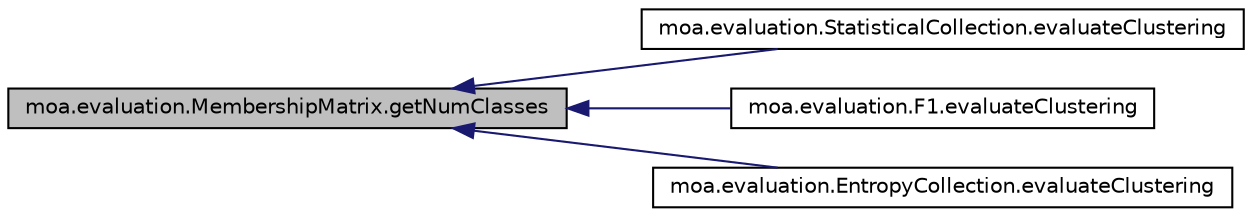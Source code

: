 digraph G
{
  edge [fontname="Helvetica",fontsize="10",labelfontname="Helvetica",labelfontsize="10"];
  node [fontname="Helvetica",fontsize="10",shape=record];
  rankdir=LR;
  Node1 [label="moa.evaluation.MembershipMatrix.getNumClasses",height=0.2,width=0.4,color="black", fillcolor="grey75", style="filled" fontcolor="black"];
  Node1 -> Node2 [dir=back,color="midnightblue",fontsize="10",style="solid",fontname="Helvetica"];
  Node2 [label="moa.evaluation.StatisticalCollection.evaluateClustering",height=0.2,width=0.4,color="black", fillcolor="white", style="filled",URL="$classmoa_1_1evaluation_1_1StatisticalCollection.html#aa0f22d344ec554bc43a89f941216233c"];
  Node1 -> Node3 [dir=back,color="midnightblue",fontsize="10",style="solid",fontname="Helvetica"];
  Node3 [label="moa.evaluation.F1.evaluateClustering",height=0.2,width=0.4,color="black", fillcolor="white", style="filled",URL="$classmoa_1_1evaluation_1_1F1.html#ab84150340e995d9426c20d87f9bcc7f2"];
  Node1 -> Node4 [dir=back,color="midnightblue",fontsize="10",style="solid",fontname="Helvetica"];
  Node4 [label="moa.evaluation.EntropyCollection.evaluateClustering",height=0.2,width=0.4,color="black", fillcolor="white", style="filled",URL="$classmoa_1_1evaluation_1_1EntropyCollection.html#a8635d2298f125c9b297e3ff64f29b52f"];
}
